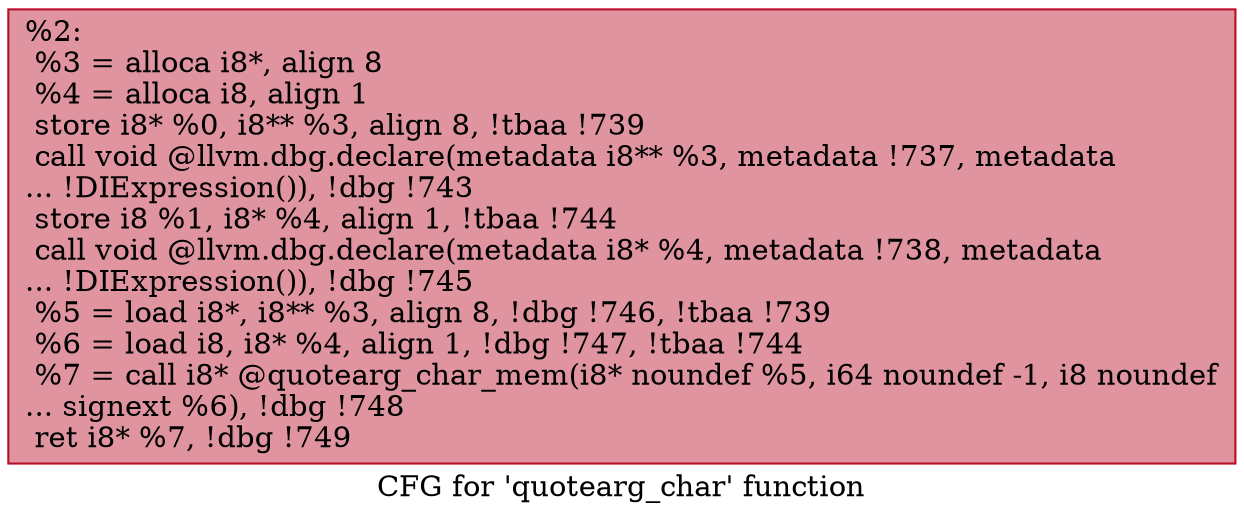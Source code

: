 digraph "CFG for 'quotearg_char' function" {
	label="CFG for 'quotearg_char' function";

	Node0xd50e80 [shape=record,color="#b70d28ff", style=filled, fillcolor="#b70d2870",label="{%2:\l  %3 = alloca i8*, align 8\l  %4 = alloca i8, align 1\l  store i8* %0, i8** %3, align 8, !tbaa !739\l  call void @llvm.dbg.declare(metadata i8** %3, metadata !737, metadata\l... !DIExpression()), !dbg !743\l  store i8 %1, i8* %4, align 1, !tbaa !744\l  call void @llvm.dbg.declare(metadata i8* %4, metadata !738, metadata\l... !DIExpression()), !dbg !745\l  %5 = load i8*, i8** %3, align 8, !dbg !746, !tbaa !739\l  %6 = load i8, i8* %4, align 1, !dbg !747, !tbaa !744\l  %7 = call i8* @quotearg_char_mem(i8* noundef %5, i64 noundef -1, i8 noundef\l... signext %6), !dbg !748\l  ret i8* %7, !dbg !749\l}"];
}
